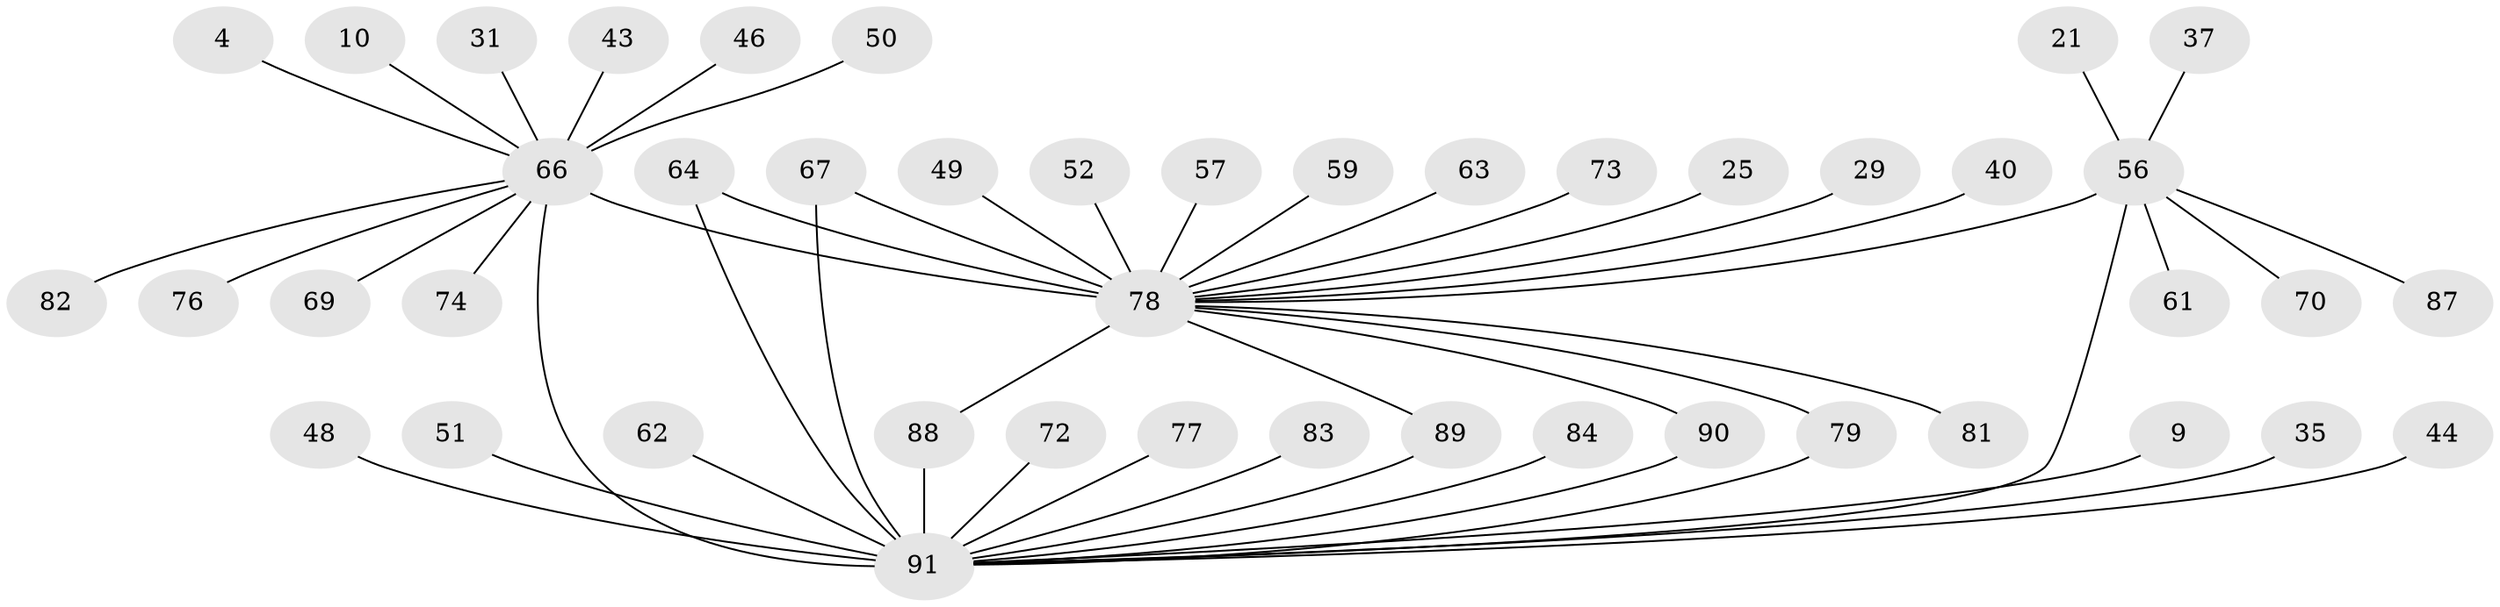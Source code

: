 // original degree distribution, {13: 0.01098901098901099, 25: 0.01098901098901099, 2: 0.21978021978021978, 1: 0.4945054945054945, 3: 0.08791208791208792, 9: 0.01098901098901099, 14: 0.01098901098901099, 5: 0.08791208791208792, 10: 0.01098901098901099, 6: 0.01098901098901099, 4: 0.03296703296703297, 8: 0.01098901098901099}
// Generated by graph-tools (version 1.1) at 2025/50/03/04/25 21:50:34]
// undirected, 45 vertices, 51 edges
graph export_dot {
graph [start="1"]
  node [color=gray90,style=filled];
  4;
  9;
  10;
  21;
  25;
  29;
  31;
  35;
  37;
  40;
  43;
  44;
  46;
  48 [super="+39"];
  49;
  50;
  51;
  52;
  56 [super="+17"];
  57;
  59;
  61 [super="+55"];
  62;
  63;
  64;
  66 [super="+2"];
  67;
  69;
  70;
  72;
  73;
  74 [super="+3"];
  76;
  77;
  78 [super="+65+38+47"];
  79;
  81;
  82 [super="+14"];
  83;
  84;
  87 [super="+68"];
  88 [super="+19+86"];
  89 [super="+20+32+41+71+80+85"];
  90 [super="+58"];
  91 [super="+60+42+75+54"];
  4 -- 66;
  9 -- 91;
  10 -- 66;
  21 -- 56;
  25 -- 78;
  29 -- 78;
  31 -- 66;
  35 -- 91;
  37 -- 56;
  40 -- 78;
  43 -- 66;
  44 -- 91;
  46 -- 66;
  48 -- 91 [weight=2];
  49 -- 78;
  50 -- 66;
  51 -- 91;
  52 -- 78;
  56 -- 70;
  56 -- 91 [weight=4];
  56 -- 78 [weight=3];
  56 -- 61;
  56 -- 87;
  57 -- 78;
  59 -- 78;
  62 -- 91;
  63 -- 78;
  64 -- 91;
  64 -- 78;
  66 -- 76;
  66 -- 91 [weight=8];
  66 -- 69;
  66 -- 74;
  66 -- 78 [weight=8];
  66 -- 82;
  67 -- 91;
  67 -- 78;
  72 -- 91;
  73 -- 78;
  77 -- 91;
  78 -- 88 [weight=2];
  78 -- 89;
  78 -- 79;
  78 -- 81;
  78 -- 90;
  79 -- 91;
  83 -- 91;
  84 -- 91;
  88 -- 91 [weight=2];
  89 -- 91 [weight=2];
  90 -- 91;
}
